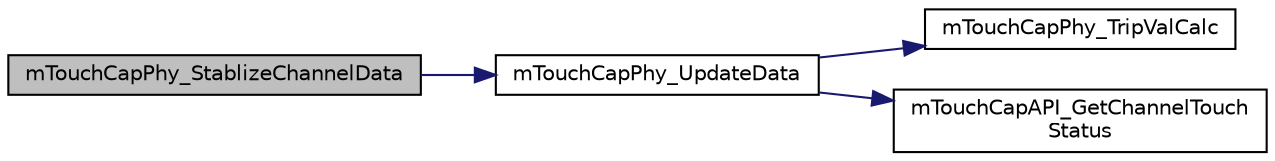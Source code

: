 digraph "mTouchCapPhy_StablizeChannelData"
{
  edge [fontname="Helvetica",fontsize="10",labelfontname="Helvetica",labelfontsize="10"];
  node [fontname="Helvetica",fontsize="10",shape=record];
  rankdir="LR";
  Node1 [label="mTouchCapPhy_StablizeChannelData",height=0.2,width=0.4,color="black", fillcolor="grey75", style="filled", fontcolor="black"];
  Node1 -> Node2 [color="midnightblue",fontsize="10",style="solid",fontname="Helvetica"];
  Node2 [label="mTouchCapPhy_UpdateData",height=0.2,width=0.4,color="black", fillcolor="white", style="filled",URL="$m_touch_cap_phy_8c.html#a572056679ea973ee2f5c79fcdf3fdfa4"];
  Node2 -> Node3 [color="midnightblue",fontsize="10",style="solid",fontname="Helvetica"];
  Node3 [label="mTouchCapPhy_TripValCalc",height=0.2,width=0.4,color="black", fillcolor="white", style="filled",URL="$m_touch_cap_phy_8c.html#a99a5d9d71343fa5b0987ee6ea2406fc2"];
  Node2 -> Node4 [color="midnightblue",fontsize="10",style="solid",fontname="Helvetica"];
  Node4 [label="mTouchCapAPI_GetChannelTouch\lStatus",height=0.2,width=0.4,color="black", fillcolor="white", style="filled",URL="$m_touch_cap_a_p_i_8h.html#a51dcdefaa550b4e99d2059114f1e5daa"];
}

